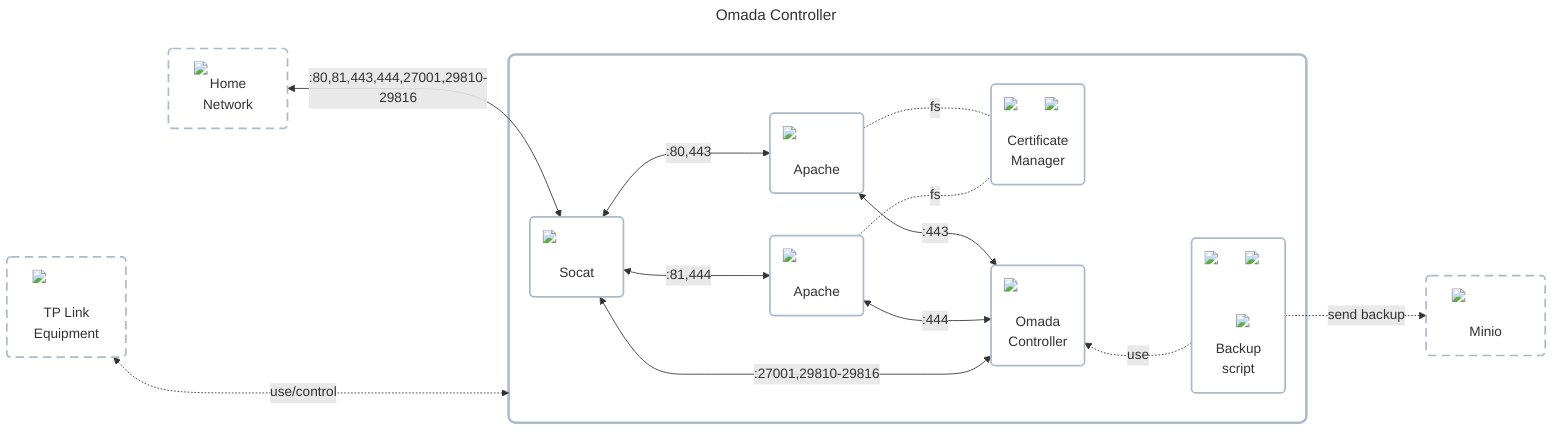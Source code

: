 ---
title: Omada Controller
---

flowchart LR
    classDef cluster fill:#ffffff00,stroke:#aabbccff,stroke-width:3px,rx:8px,ry:8px;
    classDef node fill:#ffffff00,stroke:#aabbccff,stroke-width:2px,rx:5px,ry:5px;
    classDef dashed_border stroke-dasharray:10 6;

    home_network["<img src='../../../../icons/network.png' style='min-width:80px;max-width:80px' />Home<br />Network"]
    class home_network dashed_border
    tp_link_equipment["<img src='../../../../icons/tp-link.png' style='min-width:80px;max-width:80px' /><br />TP Link<br />Equipment"]
    class tp_link_equipment dashed_border

    subgraph app_wrapper[" "]
        socket_proxy("<img src='../../../../icons/ingress.png' style='min-width:80px;max-width:80px' /><br />Socat")
        http_proxy_1("<img src='../../../../icons/apache.png' style='min-width:80px;max-width:80px' /><br />Apache")
        http_proxy_2("<img src='../../../../icons/apache.png' style='min-width:80px;max-width:80px' /><br />Apache")
        certificate_manager("<img src='../../../../icons/cronjob.png' style='min-width:32px;max-width:32px;position:absolute;top:0;right:0' /><img src='../../../../icons/lets-encrypt.png' style='min-width:80px;max-width:80px' /><br />Certificate<br />Manager")
        omada_controller("<img src='../../../../icons/tp-link-omada.png' style='min-width:80px;max-width:80px' /><br />Omada<br />Controller")
        script_backup("<div style='position:relative;width:80px;height:80px;margin:0 auto'><img src='../../../../icons/chromium.png' style='min-width:80px;max-width:80px' /><img src='../../../../icons/cronjob.png' style='min-width:32px;max-width:32px;position:absolute;top:0;right:0' /><img src='../../../../icons/playwright.png' style='min-width:48px;max-width:48px;position:absolute;bottom:-10px;right:-5px' /></div><br />Backup<br />script")

        socket_proxy <--->|:80,443| http_proxy_1 <--->|:443| omada_controller
        socket_proxy <--->|:81,444| http_proxy_2 <--->|:444| omada_controller
        socket_proxy <--->|:27001,29810-29816| omada_controller
        http_proxy_1 & http_proxy_2 -..-|fs| certificate_manager
        omada_controller ~~~ script_backup -..->|use| omada_controller
    end

    s3_database["<img src='../../../../icons/minio.png' style='min-width:80px;max-width:80px' /><br />Minio"]
    class s3_database dashed_border

    home_network <-->|:80,81,443,444,27001,29810-29816| socket_proxy
    tp_link_equipment <-..->|use/control| app_wrapper
    tp_link_equipment ~~~~ socket_proxy
    script_backup -.->|send backup| s3_database